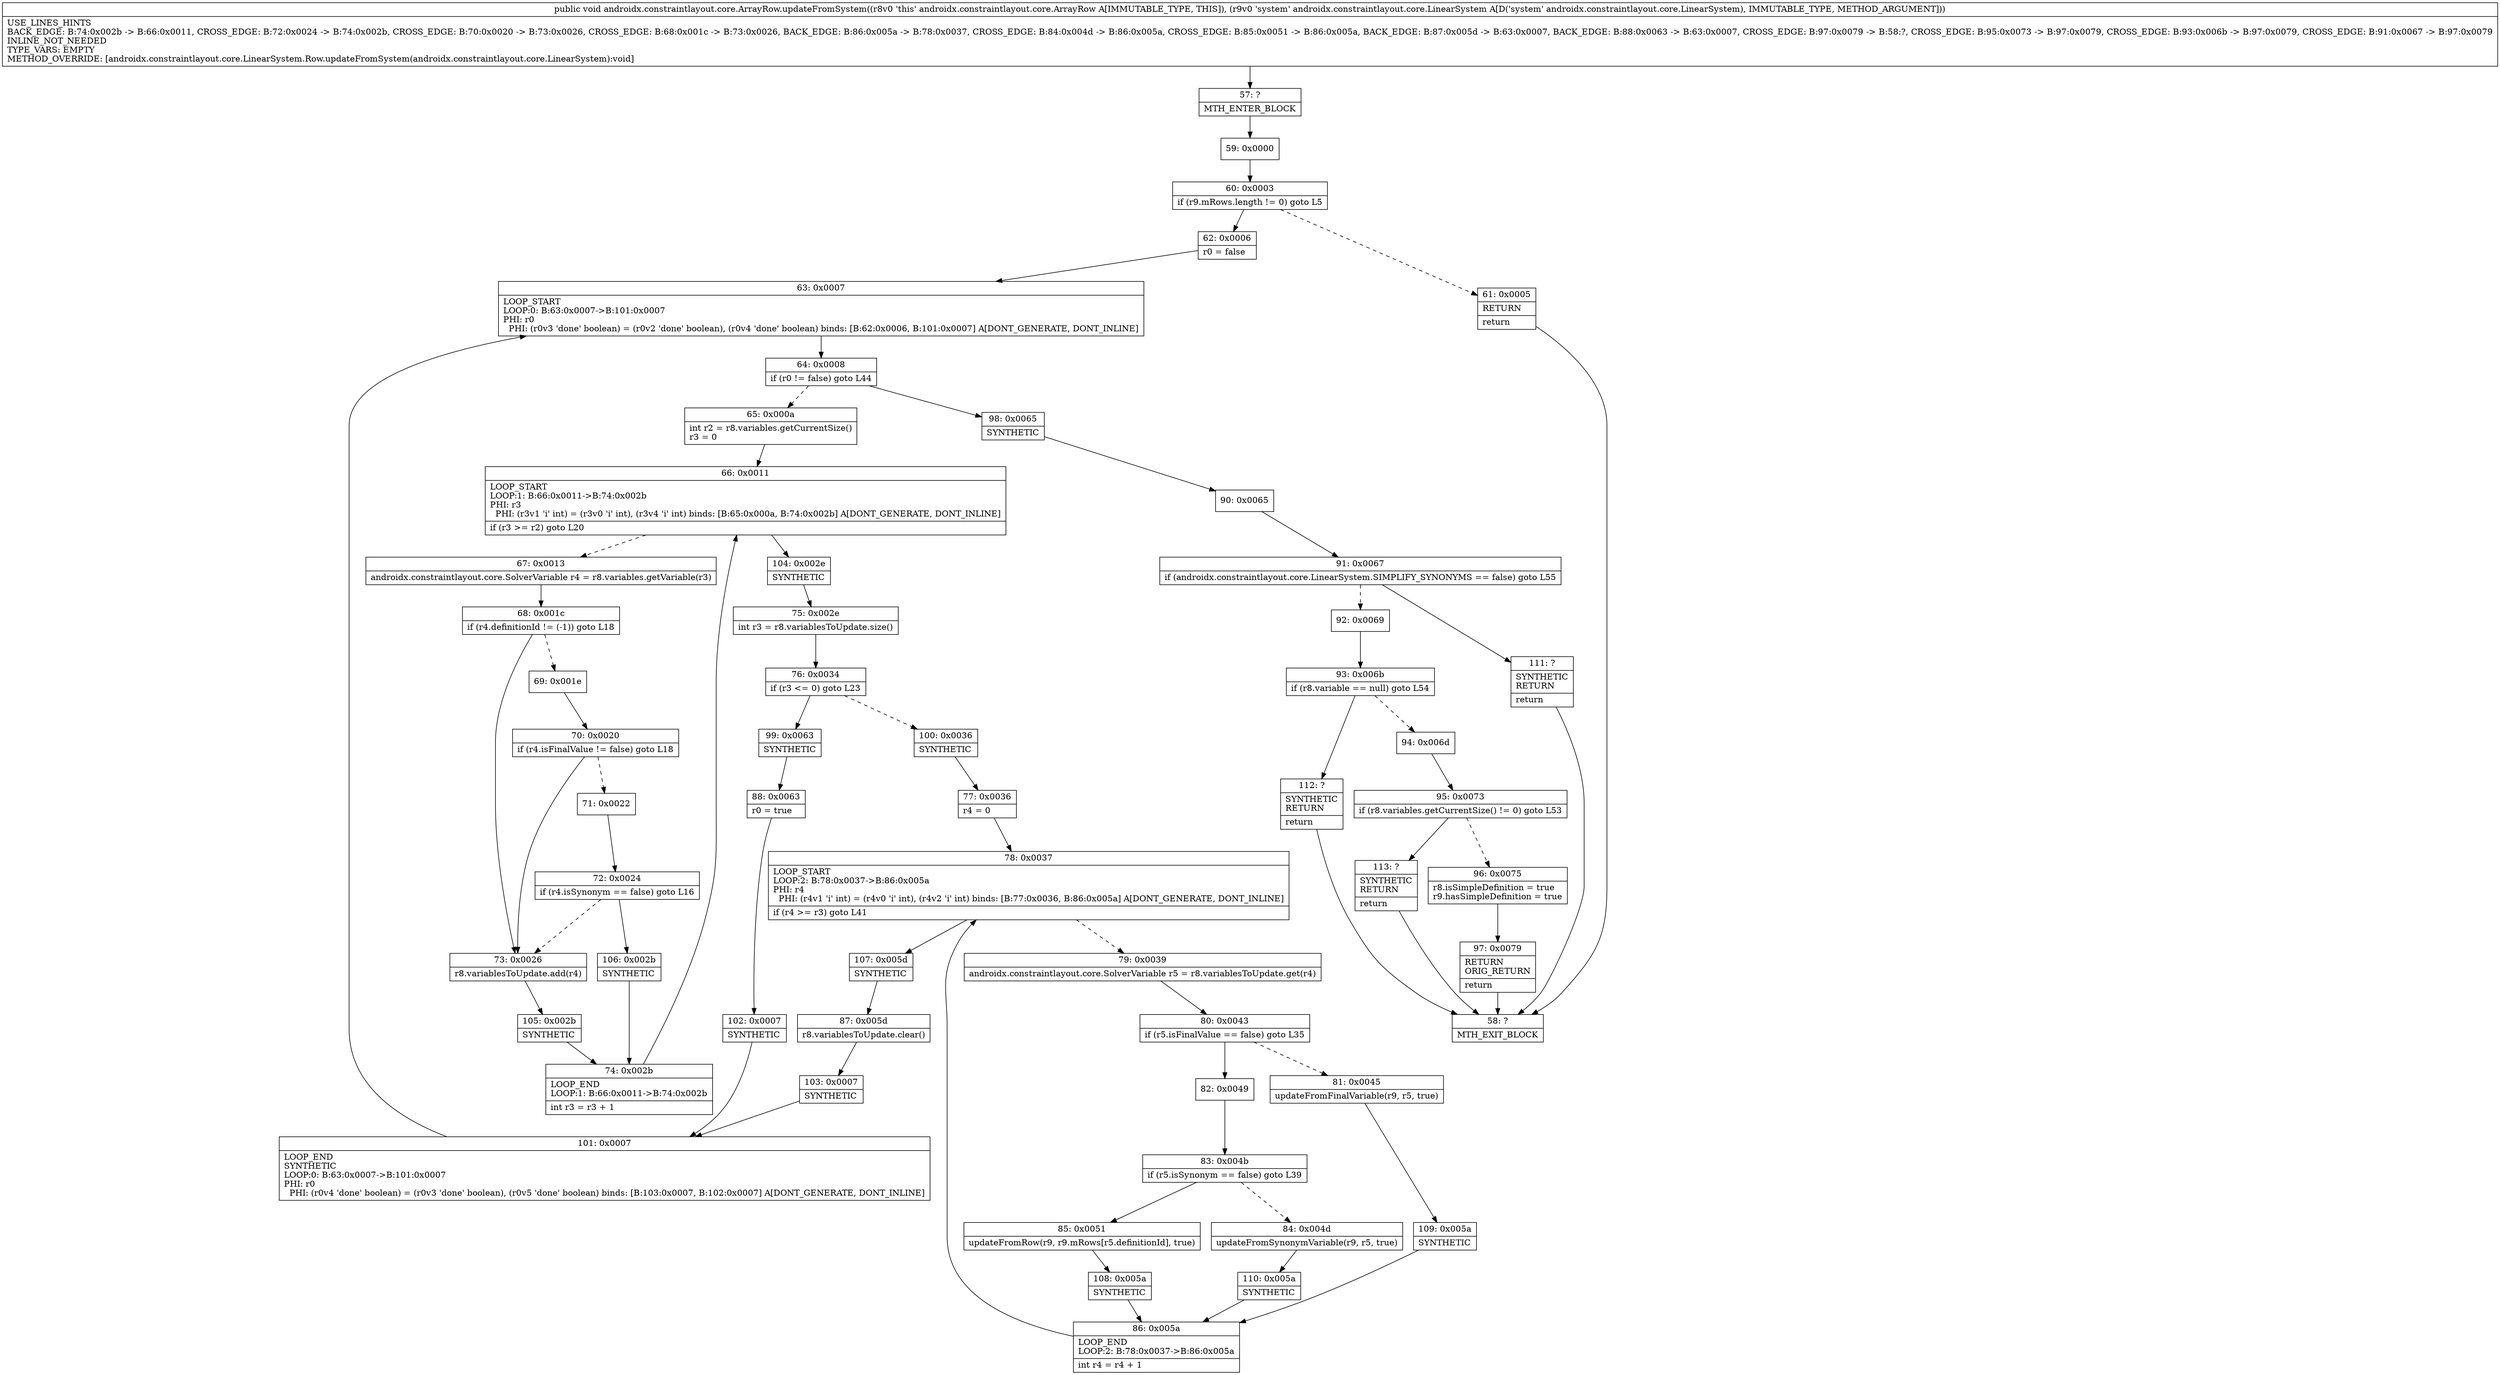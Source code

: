 digraph "CFG forandroidx.constraintlayout.core.ArrayRow.updateFromSystem(Landroidx\/constraintlayout\/core\/LinearSystem;)V" {
Node_57 [shape=record,label="{57\:\ ?|MTH_ENTER_BLOCK\l}"];
Node_59 [shape=record,label="{59\:\ 0x0000}"];
Node_60 [shape=record,label="{60\:\ 0x0003|if (r9.mRows.length != 0) goto L5\l}"];
Node_61 [shape=record,label="{61\:\ 0x0005|RETURN\l|return\l}"];
Node_58 [shape=record,label="{58\:\ ?|MTH_EXIT_BLOCK\l}"];
Node_62 [shape=record,label="{62\:\ 0x0006|r0 = false\l}"];
Node_63 [shape=record,label="{63\:\ 0x0007|LOOP_START\lLOOP:0: B:63:0x0007\-\>B:101:0x0007\lPHI: r0 \l  PHI: (r0v3 'done' boolean) = (r0v2 'done' boolean), (r0v4 'done' boolean) binds: [B:62:0x0006, B:101:0x0007] A[DONT_GENERATE, DONT_INLINE]\l}"];
Node_64 [shape=record,label="{64\:\ 0x0008|if (r0 != false) goto L44\l}"];
Node_65 [shape=record,label="{65\:\ 0x000a|int r2 = r8.variables.getCurrentSize()\lr3 = 0\l}"];
Node_66 [shape=record,label="{66\:\ 0x0011|LOOP_START\lLOOP:1: B:66:0x0011\-\>B:74:0x002b\lPHI: r3 \l  PHI: (r3v1 'i' int) = (r3v0 'i' int), (r3v4 'i' int) binds: [B:65:0x000a, B:74:0x002b] A[DONT_GENERATE, DONT_INLINE]\l|if (r3 \>= r2) goto L20\l}"];
Node_67 [shape=record,label="{67\:\ 0x0013|androidx.constraintlayout.core.SolverVariable r4 = r8.variables.getVariable(r3)\l}"];
Node_68 [shape=record,label="{68\:\ 0x001c|if (r4.definitionId != (\-1)) goto L18\l}"];
Node_69 [shape=record,label="{69\:\ 0x001e}"];
Node_70 [shape=record,label="{70\:\ 0x0020|if (r4.isFinalValue != false) goto L18\l}"];
Node_71 [shape=record,label="{71\:\ 0x0022}"];
Node_72 [shape=record,label="{72\:\ 0x0024|if (r4.isSynonym == false) goto L16\l}"];
Node_106 [shape=record,label="{106\:\ 0x002b|SYNTHETIC\l}"];
Node_74 [shape=record,label="{74\:\ 0x002b|LOOP_END\lLOOP:1: B:66:0x0011\-\>B:74:0x002b\l|int r3 = r3 + 1\l}"];
Node_73 [shape=record,label="{73\:\ 0x0026|r8.variablesToUpdate.add(r4)\l}"];
Node_105 [shape=record,label="{105\:\ 0x002b|SYNTHETIC\l}"];
Node_104 [shape=record,label="{104\:\ 0x002e|SYNTHETIC\l}"];
Node_75 [shape=record,label="{75\:\ 0x002e|int r3 = r8.variablesToUpdate.size()\l}"];
Node_76 [shape=record,label="{76\:\ 0x0034|if (r3 \<= 0) goto L23\l}"];
Node_99 [shape=record,label="{99\:\ 0x0063|SYNTHETIC\l}"];
Node_88 [shape=record,label="{88\:\ 0x0063|r0 = true\l}"];
Node_102 [shape=record,label="{102\:\ 0x0007|SYNTHETIC\l}"];
Node_101 [shape=record,label="{101\:\ 0x0007|LOOP_END\lSYNTHETIC\lLOOP:0: B:63:0x0007\-\>B:101:0x0007\lPHI: r0 \l  PHI: (r0v4 'done' boolean) = (r0v3 'done' boolean), (r0v5 'done' boolean) binds: [B:103:0x0007, B:102:0x0007] A[DONT_GENERATE, DONT_INLINE]\l}"];
Node_100 [shape=record,label="{100\:\ 0x0036|SYNTHETIC\l}"];
Node_77 [shape=record,label="{77\:\ 0x0036|r4 = 0\l}"];
Node_78 [shape=record,label="{78\:\ 0x0037|LOOP_START\lLOOP:2: B:78:0x0037\-\>B:86:0x005a\lPHI: r4 \l  PHI: (r4v1 'i' int) = (r4v0 'i' int), (r4v2 'i' int) binds: [B:77:0x0036, B:86:0x005a] A[DONT_GENERATE, DONT_INLINE]\l|if (r4 \>= r3) goto L41\l}"];
Node_79 [shape=record,label="{79\:\ 0x0039|androidx.constraintlayout.core.SolverVariable r5 = r8.variablesToUpdate.get(r4)\l}"];
Node_80 [shape=record,label="{80\:\ 0x0043|if (r5.isFinalValue == false) goto L35\l}"];
Node_81 [shape=record,label="{81\:\ 0x0045|updateFromFinalVariable(r9, r5, true)\l}"];
Node_109 [shape=record,label="{109\:\ 0x005a|SYNTHETIC\l}"];
Node_86 [shape=record,label="{86\:\ 0x005a|LOOP_END\lLOOP:2: B:78:0x0037\-\>B:86:0x005a\l|int r4 = r4 + 1\l}"];
Node_82 [shape=record,label="{82\:\ 0x0049}"];
Node_83 [shape=record,label="{83\:\ 0x004b|if (r5.isSynonym == false) goto L39\l}"];
Node_84 [shape=record,label="{84\:\ 0x004d|updateFromSynonymVariable(r9, r5, true)\l}"];
Node_110 [shape=record,label="{110\:\ 0x005a|SYNTHETIC\l}"];
Node_85 [shape=record,label="{85\:\ 0x0051|updateFromRow(r9, r9.mRows[r5.definitionId], true)\l}"];
Node_108 [shape=record,label="{108\:\ 0x005a|SYNTHETIC\l}"];
Node_107 [shape=record,label="{107\:\ 0x005d|SYNTHETIC\l}"];
Node_87 [shape=record,label="{87\:\ 0x005d|r8.variablesToUpdate.clear()\l}"];
Node_103 [shape=record,label="{103\:\ 0x0007|SYNTHETIC\l}"];
Node_98 [shape=record,label="{98\:\ 0x0065|SYNTHETIC\l}"];
Node_90 [shape=record,label="{90\:\ 0x0065}"];
Node_91 [shape=record,label="{91\:\ 0x0067|if (androidx.constraintlayout.core.LinearSystem.SIMPLIFY_SYNONYMS == false) goto L55\l}"];
Node_92 [shape=record,label="{92\:\ 0x0069}"];
Node_93 [shape=record,label="{93\:\ 0x006b|if (r8.variable == null) goto L54\l}"];
Node_94 [shape=record,label="{94\:\ 0x006d}"];
Node_95 [shape=record,label="{95\:\ 0x0073|if (r8.variables.getCurrentSize() != 0) goto L53\l}"];
Node_96 [shape=record,label="{96\:\ 0x0075|r8.isSimpleDefinition = true\lr9.hasSimpleDefinition = true\l}"];
Node_97 [shape=record,label="{97\:\ 0x0079|RETURN\lORIG_RETURN\l|return\l}"];
Node_113 [shape=record,label="{113\:\ ?|SYNTHETIC\lRETURN\l|return\l}"];
Node_112 [shape=record,label="{112\:\ ?|SYNTHETIC\lRETURN\l|return\l}"];
Node_111 [shape=record,label="{111\:\ ?|SYNTHETIC\lRETURN\l|return\l}"];
MethodNode[shape=record,label="{public void androidx.constraintlayout.core.ArrayRow.updateFromSystem((r8v0 'this' androidx.constraintlayout.core.ArrayRow A[IMMUTABLE_TYPE, THIS]), (r9v0 'system' androidx.constraintlayout.core.LinearSystem A[D('system' androidx.constraintlayout.core.LinearSystem), IMMUTABLE_TYPE, METHOD_ARGUMENT]))  | USE_LINES_HINTS\lBACK_EDGE: B:74:0x002b \-\> B:66:0x0011, CROSS_EDGE: B:72:0x0024 \-\> B:74:0x002b, CROSS_EDGE: B:70:0x0020 \-\> B:73:0x0026, CROSS_EDGE: B:68:0x001c \-\> B:73:0x0026, BACK_EDGE: B:86:0x005a \-\> B:78:0x0037, CROSS_EDGE: B:84:0x004d \-\> B:86:0x005a, CROSS_EDGE: B:85:0x0051 \-\> B:86:0x005a, BACK_EDGE: B:87:0x005d \-\> B:63:0x0007, BACK_EDGE: B:88:0x0063 \-\> B:63:0x0007, CROSS_EDGE: B:97:0x0079 \-\> B:58:?, CROSS_EDGE: B:95:0x0073 \-\> B:97:0x0079, CROSS_EDGE: B:93:0x006b \-\> B:97:0x0079, CROSS_EDGE: B:91:0x0067 \-\> B:97:0x0079\lINLINE_NOT_NEEDED\lTYPE_VARS: EMPTY\lMETHOD_OVERRIDE: [androidx.constraintlayout.core.LinearSystem.Row.updateFromSystem(androidx.constraintlayout.core.LinearSystem):void]\l}"];
MethodNode -> Node_57;Node_57 -> Node_59;
Node_59 -> Node_60;
Node_60 -> Node_61[style=dashed];
Node_60 -> Node_62;
Node_61 -> Node_58;
Node_62 -> Node_63;
Node_63 -> Node_64;
Node_64 -> Node_65[style=dashed];
Node_64 -> Node_98;
Node_65 -> Node_66;
Node_66 -> Node_67[style=dashed];
Node_66 -> Node_104;
Node_67 -> Node_68;
Node_68 -> Node_69[style=dashed];
Node_68 -> Node_73;
Node_69 -> Node_70;
Node_70 -> Node_71[style=dashed];
Node_70 -> Node_73;
Node_71 -> Node_72;
Node_72 -> Node_73[style=dashed];
Node_72 -> Node_106;
Node_106 -> Node_74;
Node_74 -> Node_66;
Node_73 -> Node_105;
Node_105 -> Node_74;
Node_104 -> Node_75;
Node_75 -> Node_76;
Node_76 -> Node_99;
Node_76 -> Node_100[style=dashed];
Node_99 -> Node_88;
Node_88 -> Node_102;
Node_102 -> Node_101;
Node_101 -> Node_63;
Node_100 -> Node_77;
Node_77 -> Node_78;
Node_78 -> Node_79[style=dashed];
Node_78 -> Node_107;
Node_79 -> Node_80;
Node_80 -> Node_81[style=dashed];
Node_80 -> Node_82;
Node_81 -> Node_109;
Node_109 -> Node_86;
Node_86 -> Node_78;
Node_82 -> Node_83;
Node_83 -> Node_84[style=dashed];
Node_83 -> Node_85;
Node_84 -> Node_110;
Node_110 -> Node_86;
Node_85 -> Node_108;
Node_108 -> Node_86;
Node_107 -> Node_87;
Node_87 -> Node_103;
Node_103 -> Node_101;
Node_98 -> Node_90;
Node_90 -> Node_91;
Node_91 -> Node_92[style=dashed];
Node_91 -> Node_111;
Node_92 -> Node_93;
Node_93 -> Node_94[style=dashed];
Node_93 -> Node_112;
Node_94 -> Node_95;
Node_95 -> Node_96[style=dashed];
Node_95 -> Node_113;
Node_96 -> Node_97;
Node_97 -> Node_58;
Node_113 -> Node_58;
Node_112 -> Node_58;
Node_111 -> Node_58;
}

